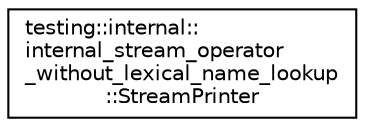 digraph "Иерархия классов. Графический вид."
{
 // LATEX_PDF_SIZE
  edge [fontname="Helvetica",fontsize="10",labelfontname="Helvetica",labelfontsize="10"];
  node [fontname="Helvetica",fontsize="10",shape=record];
  rankdir="LR";
  Node0 [label="testing::internal::\linternal_stream_operator\l_without_lexical_name_lookup\l::StreamPrinter",height=0.2,width=0.4,color="black", fillcolor="white", style="filled",URL="$structtesting_1_1internal_1_1internal__stream__operator__without__lexical__name__lookup_1_1StreamPrinter.html",tooltip=" "];
}
